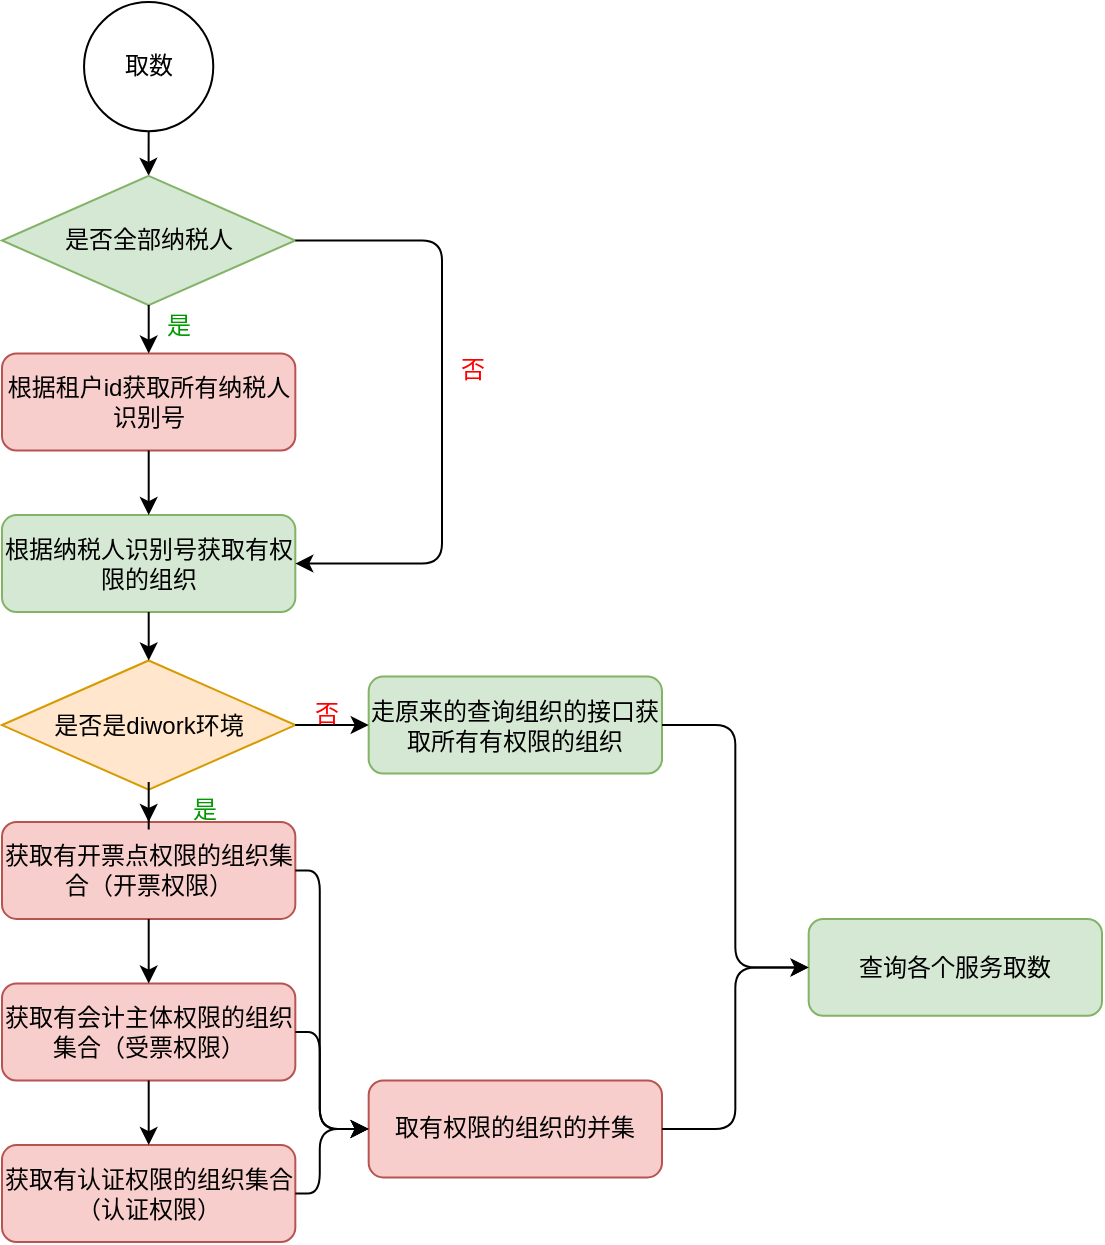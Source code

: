 <mxfile version="12.5.1" type="github">
  <diagram id="Kqv5iFHVJST8G5QI8ddc" name="第 1 页">
    <mxGraphModel dx="1038" dy="556" grid="1" gridSize="10" guides="1" tooltips="1" connect="1" arrows="1" fold="1" page="1" pageScale="1" pageWidth="827" pageHeight="1169" math="0" shadow="0">
      <root>
        <mxCell id="0"/>
        <mxCell id="1" parent="0"/>
        <mxCell id="PSvi4i-Di2WQKce9l0Fc-3" value="" style="edgeStyle=orthogonalEdgeStyle;rounded=0;orthogonalLoop=1;jettySize=auto;html=1;" edge="1" parent="1" source="PSvi4i-Di2WQKce9l0Fc-1">
          <mxGeometry relative="1" as="geometry">
            <mxPoint x="263.333" y="256.923" as="targetPoint"/>
          </mxGeometry>
        </mxCell>
        <mxCell id="PSvi4i-Di2WQKce9l0Fc-1" value="取数" style="ellipse;whiteSpace=wrap;html=1;aspect=fixed;" vertex="1" parent="1">
          <mxGeometry x="231.024" y="170" width="64.615" height="64.615" as="geometry"/>
        </mxCell>
        <mxCell id="PSvi4i-Di2WQKce9l0Fc-4" value="&lt;span style=&quot;white-space: normal&quot;&gt;是否全部纳税人&lt;/span&gt;" style="rhombus;whiteSpace=wrap;html=1;fillColor=#d5e8d4;strokeColor=#82b366;" vertex="1" parent="1">
          <mxGeometry x="190" y="256.923" width="146.667" height="64.615" as="geometry"/>
        </mxCell>
        <mxCell id="PSvi4i-Di2WQKce9l0Fc-5" value="根据租户id获取所有纳税人识别号" style="rounded=1;whiteSpace=wrap;html=1;fillColor=#f8cecc;strokeColor=#b85450;" vertex="1" parent="1">
          <mxGeometry x="190" y="345.769" width="146.667" height="48.462" as="geometry"/>
        </mxCell>
        <mxCell id="PSvi4i-Di2WQKce9l0Fc-6" value="" style="edgeStyle=orthogonalEdgeStyle;rounded=0;orthogonalLoop=1;jettySize=auto;html=1;" edge="1" parent="1" source="PSvi4i-Di2WQKce9l0Fc-4" target="PSvi4i-Di2WQKce9l0Fc-5">
          <mxGeometry relative="1" as="geometry"/>
        </mxCell>
        <mxCell id="PSvi4i-Di2WQKce9l0Fc-7" value="根据纳税人识别号获取有权限的组织" style="rounded=1;whiteSpace=wrap;html=1;fillColor=#d5e8d4;strokeColor=#82b366;" vertex="1" parent="1">
          <mxGeometry x="190" y="426.538" width="146.667" height="48.462" as="geometry"/>
        </mxCell>
        <mxCell id="PSvi4i-Di2WQKce9l0Fc-8" value="" style="edgeStyle=orthogonalEdgeStyle;rounded=0;orthogonalLoop=1;jettySize=auto;html=1;" edge="1" parent="1" source="PSvi4i-Di2WQKce9l0Fc-5" target="PSvi4i-Di2WQKce9l0Fc-7">
          <mxGeometry relative="1" as="geometry"/>
        </mxCell>
        <mxCell id="PSvi4i-Di2WQKce9l0Fc-9" value="" style="endArrow=classic;html=1;exitX=1;exitY=0.5;exitDx=0;exitDy=0;entryX=1;entryY=0.5;entryDx=0;entryDy=0;" edge="1" parent="1" source="PSvi4i-Di2WQKce9l0Fc-4" target="PSvi4i-Di2WQKce9l0Fc-7">
          <mxGeometry width="50" height="50" relative="1" as="geometry">
            <mxPoint x="190" y="531.538" as="sourcePoint"/>
            <mxPoint x="251.111" y="491.154" as="targetPoint"/>
            <Array as="points">
              <mxPoint x="410" y="289.231"/>
              <mxPoint x="410" y="450.769"/>
            </Array>
          </mxGeometry>
        </mxCell>
        <mxCell id="PSvi4i-Di2WQKce9l0Fc-10" value="是否是diwork环境" style="rhombus;whiteSpace=wrap;html=1;fillColor=#ffe6cc;strokeColor=#d79b00;" vertex="1" parent="1">
          <mxGeometry x="190" y="499.231" width="146.667" height="64.615" as="geometry"/>
        </mxCell>
        <mxCell id="PSvi4i-Di2WQKce9l0Fc-11" value="" style="edgeStyle=orthogonalEdgeStyle;rounded=0;orthogonalLoop=1;jettySize=auto;html=1;" edge="1" parent="1" source="PSvi4i-Di2WQKce9l0Fc-7" target="PSvi4i-Di2WQKce9l0Fc-10">
          <mxGeometry relative="1" as="geometry"/>
        </mxCell>
        <mxCell id="PSvi4i-Di2WQKce9l0Fc-12" value="否" style="text;html=1;align=center;verticalAlign=middle;resizable=0;points=[];autosize=1;fontColor=#FF0000;" vertex="1" parent="1">
          <mxGeometry x="410" y="344.154" width="30" height="20" as="geometry"/>
        </mxCell>
        <mxCell id="PSvi4i-Di2WQKce9l0Fc-13" value="是" style="text;html=1;align=center;verticalAlign=middle;resizable=0;points=[];autosize=1;fontColor=#009900;" vertex="1" parent="1">
          <mxGeometry x="263.333" y="321.538" width="30" height="20" as="geometry"/>
        </mxCell>
        <mxCell id="PSvi4i-Di2WQKce9l0Fc-14" value="获取有开票点权限的组织集合（开票权限）" style="rounded=1;whiteSpace=wrap;html=1;fillColor=#f8cecc;strokeColor=#b85450;" vertex="1" parent="1">
          <mxGeometry x="190" y="580" width="146.667" height="48.462" as="geometry"/>
        </mxCell>
        <mxCell id="PSvi4i-Di2WQKce9l0Fc-15" value="" style="edgeStyle=orthogonalEdgeStyle;rounded=0;orthogonalLoop=1;jettySize=auto;html=1;fontColor=#FF0000;" edge="1" parent="1" source="PSvi4i-Di2WQKce9l0Fc-10" target="PSvi4i-Di2WQKce9l0Fc-14">
          <mxGeometry relative="1" as="geometry"/>
        </mxCell>
        <mxCell id="PSvi4i-Di2WQKce9l0Fc-16" value="获取有会计主体权限的组织集合（受票权限）" style="rounded=1;whiteSpace=wrap;html=1;fillColor=#f8cecc;strokeColor=#b85450;" vertex="1" parent="1">
          <mxGeometry x="190" y="660.769" width="146.667" height="48.462" as="geometry"/>
        </mxCell>
        <mxCell id="PSvi4i-Di2WQKce9l0Fc-17" value="" style="edgeStyle=orthogonalEdgeStyle;rounded=0;orthogonalLoop=1;jettySize=auto;html=1;fontColor=#FF0000;" edge="1" parent="1" source="PSvi4i-Di2WQKce9l0Fc-14" target="PSvi4i-Di2WQKce9l0Fc-16">
          <mxGeometry relative="1" as="geometry"/>
        </mxCell>
        <mxCell id="PSvi4i-Di2WQKce9l0Fc-18" value="获取有认证权限的组织集合（认证权限）" style="rounded=1;whiteSpace=wrap;html=1;fillColor=#f8cecc;strokeColor=#b85450;" vertex="1" parent="1">
          <mxGeometry x="190" y="741.538" width="146.667" height="48.462" as="geometry"/>
        </mxCell>
        <mxCell id="PSvi4i-Di2WQKce9l0Fc-19" value="" style="edgeStyle=orthogonalEdgeStyle;rounded=0;orthogonalLoop=1;jettySize=auto;html=1;fontColor=#FF0000;" edge="1" parent="1" source="PSvi4i-Di2WQKce9l0Fc-16" target="PSvi4i-Di2WQKce9l0Fc-18">
          <mxGeometry relative="1" as="geometry"/>
        </mxCell>
        <mxCell id="PSvi4i-Di2WQKce9l0Fc-20" value="是" style="text;html=1;align=center;verticalAlign=middle;resizable=0;points=[];autosize=1;fontColor=#009900;" vertex="1" parent="1">
          <mxGeometry x="275.556" y="563.846" width="30" height="20" as="geometry"/>
        </mxCell>
        <mxCell id="PSvi4i-Di2WQKce9l0Fc-23" value="走原来的查询组织的接口获取所有有权限的组织" style="rounded=1;whiteSpace=wrap;html=1;fillColor=#d5e8d4;strokeColor=#82b366;" vertex="1" parent="1">
          <mxGeometry x="373.333" y="507.308" width="146.667" height="48.462" as="geometry"/>
        </mxCell>
        <mxCell id="PSvi4i-Di2WQKce9l0Fc-24" value="" style="edgeStyle=orthogonalEdgeStyle;rounded=0;orthogonalLoop=1;jettySize=auto;html=1;fontColor=#FF0000;" edge="1" parent="1" source="PSvi4i-Di2WQKce9l0Fc-10" target="PSvi4i-Di2WQKce9l0Fc-23">
          <mxGeometry relative="1" as="geometry"/>
        </mxCell>
        <mxCell id="PSvi4i-Di2WQKce9l0Fc-25" value="否" style="text;html=1;align=center;verticalAlign=middle;resizable=0;points=[];autosize=1;fontColor=#FF0000;" vertex="1" parent="1">
          <mxGeometry x="336.667" y="516.192" width="30" height="20" as="geometry"/>
        </mxCell>
        <mxCell id="PSvi4i-Di2WQKce9l0Fc-26" value="查询各个服务取数" style="rounded=1;whiteSpace=wrap;html=1;strokeColor=#82b366;fillColor=#d5e8d4;" vertex="1" parent="1">
          <mxGeometry x="593.333" y="628.462" width="146.667" height="48.462" as="geometry"/>
        </mxCell>
        <mxCell id="PSvi4i-Di2WQKce9l0Fc-27" value="" style="endArrow=classic;html=1;fontColor=#FF0000;exitX=1;exitY=0.5;exitDx=0;exitDy=0;entryX=0;entryY=0.5;entryDx=0;entryDy=0;" edge="1" parent="1" source="PSvi4i-Di2WQKce9l0Fc-23" target="PSvi4i-Di2WQKce9l0Fc-26">
          <mxGeometry width="50" height="50" relative="1" as="geometry">
            <mxPoint x="190" y="846.538" as="sourcePoint"/>
            <mxPoint x="251.111" y="806.154" as="targetPoint"/>
            <Array as="points">
              <mxPoint x="556.667" y="531.538"/>
              <mxPoint x="556.667" y="652.692"/>
            </Array>
          </mxGeometry>
        </mxCell>
        <mxCell id="PSvi4i-Di2WQKce9l0Fc-28" value="取有权限的组织的并集" style="rounded=1;whiteSpace=wrap;html=1;fillColor=#f8cecc;strokeColor=#b85450;" vertex="1" parent="1">
          <mxGeometry x="373.333" y="709.231" width="146.667" height="48.462" as="geometry"/>
        </mxCell>
        <mxCell id="PSvi4i-Di2WQKce9l0Fc-29" value="" style="endArrow=classic;html=1;fontColor=#009900;exitX=1;exitY=0.5;exitDx=0;exitDy=0;entryX=0;entryY=0.5;entryDx=0;entryDy=0;" edge="1" parent="1" source="PSvi4i-Di2WQKce9l0Fc-28" target="PSvi4i-Di2WQKce9l0Fc-26">
          <mxGeometry width="50" height="50" relative="1" as="geometry">
            <mxPoint x="190" y="846.538" as="sourcePoint"/>
            <mxPoint x="251.111" y="806.154" as="targetPoint"/>
            <Array as="points">
              <mxPoint x="556.667" y="733.462"/>
              <mxPoint x="556.667" y="652.692"/>
            </Array>
          </mxGeometry>
        </mxCell>
        <mxCell id="PSvi4i-Di2WQKce9l0Fc-30" value="" style="endArrow=classic;html=1;fontColor=#000000;exitX=1;exitY=0.5;exitDx=0;exitDy=0;entryX=0;entryY=0.5;entryDx=0;entryDy=0;" edge="1" parent="1" source="PSvi4i-Di2WQKce9l0Fc-14" target="PSvi4i-Di2WQKce9l0Fc-28">
          <mxGeometry width="50" height="50" relative="1" as="geometry">
            <mxPoint x="190" y="846.538" as="sourcePoint"/>
            <mxPoint x="251.111" y="806.154" as="targetPoint"/>
            <Array as="points">
              <mxPoint x="348.889" y="604.231"/>
              <mxPoint x="348.889" y="733.462"/>
            </Array>
          </mxGeometry>
        </mxCell>
        <mxCell id="PSvi4i-Di2WQKce9l0Fc-31" value="" style="endArrow=classic;html=1;fontColor=#000000;exitX=1;exitY=0.5;exitDx=0;exitDy=0;entryX=0;entryY=0.5;entryDx=0;entryDy=0;" edge="1" parent="1" source="PSvi4i-Di2WQKce9l0Fc-16" target="PSvi4i-Di2WQKce9l0Fc-28">
          <mxGeometry width="50" height="50" relative="1" as="geometry">
            <mxPoint x="190" y="846.538" as="sourcePoint"/>
            <mxPoint x="251.111" y="806.154" as="targetPoint"/>
            <Array as="points">
              <mxPoint x="348.889" y="685"/>
              <mxPoint x="348.889" y="733.462"/>
            </Array>
          </mxGeometry>
        </mxCell>
        <mxCell id="PSvi4i-Di2WQKce9l0Fc-32" value="" style="endArrow=classic;html=1;fontColor=#000000;exitX=1;exitY=0.5;exitDx=0;exitDy=0;entryX=0;entryY=0.5;entryDx=0;entryDy=0;" edge="1" parent="1" source="PSvi4i-Di2WQKce9l0Fc-18" target="PSvi4i-Di2WQKce9l0Fc-28">
          <mxGeometry width="50" height="50" relative="1" as="geometry">
            <mxPoint x="190" y="846.538" as="sourcePoint"/>
            <mxPoint x="251.111" y="806.154" as="targetPoint"/>
            <Array as="points">
              <mxPoint x="348.889" y="765.769"/>
              <mxPoint x="348.889" y="733.462"/>
            </Array>
          </mxGeometry>
        </mxCell>
      </root>
    </mxGraphModel>
  </diagram>
</mxfile>
